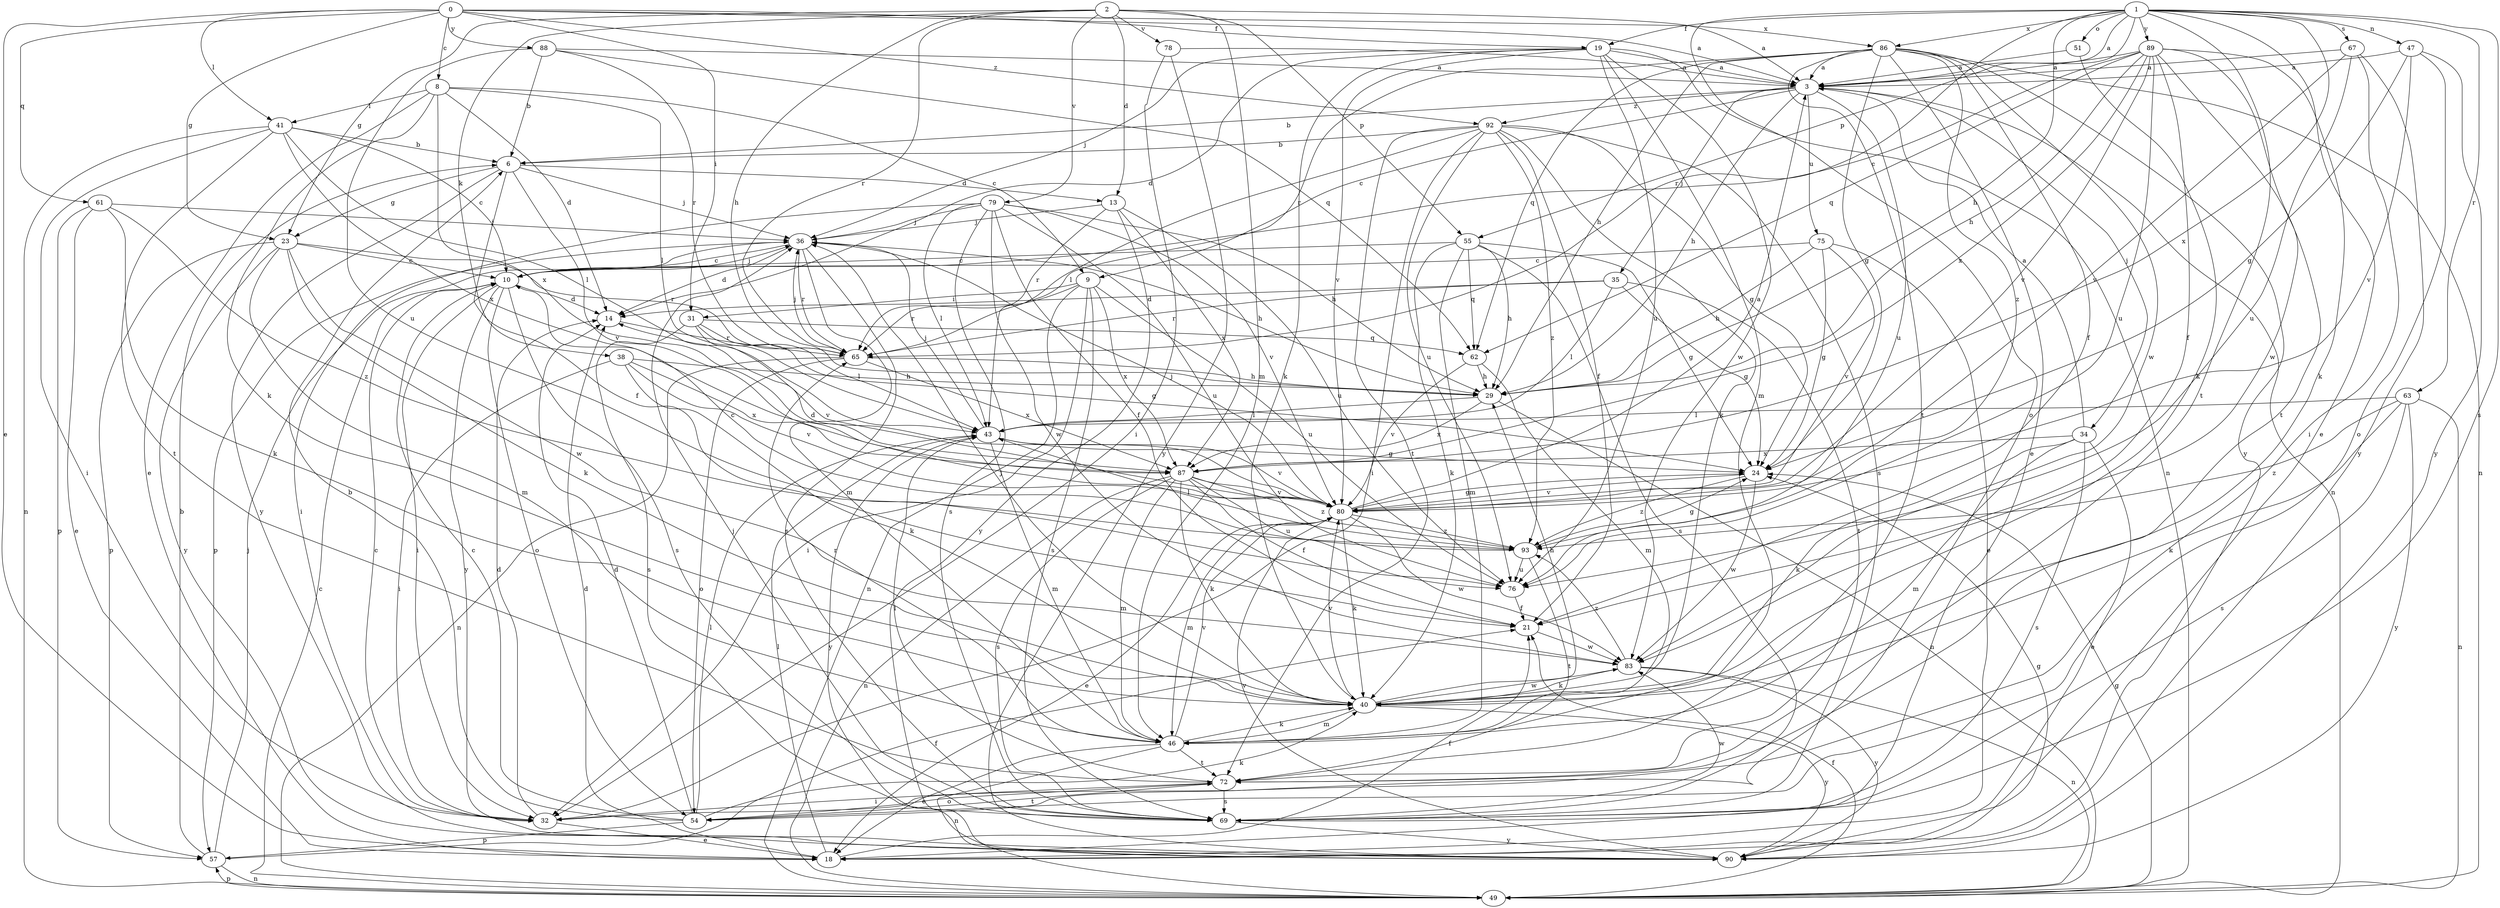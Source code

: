 strict digraph  {
0;
1;
2;
3;
6;
8;
9;
10;
13;
14;
18;
19;
21;
23;
24;
29;
31;
32;
34;
35;
36;
38;
40;
41;
43;
46;
47;
49;
51;
54;
55;
57;
61;
62;
63;
65;
67;
69;
72;
75;
76;
78;
79;
80;
83;
86;
87;
88;
89;
90;
92;
93;
0 -> 3  [label=a];
0 -> 8  [label=c];
0 -> 18  [label=e];
0 -> 19  [label=f];
0 -> 23  [label=g];
0 -> 31  [label=i];
0 -> 41  [label=l];
0 -> 61  [label=q];
0 -> 86  [label=x];
0 -> 88  [label=y];
0 -> 92  [label=z];
1 -> 3  [label=a];
1 -> 18  [label=e];
1 -> 19  [label=f];
1 -> 29  [label=h];
1 -> 47  [label=n];
1 -> 51  [label=o];
1 -> 54  [label=o];
1 -> 55  [label=p];
1 -> 63  [label=r];
1 -> 65  [label=r];
1 -> 67  [label=s];
1 -> 69  [label=s];
1 -> 72  [label=t];
1 -> 86  [label=x];
1 -> 87  [label=x];
1 -> 89  [label=y];
2 -> 3  [label=a];
2 -> 13  [label=d];
2 -> 23  [label=g];
2 -> 29  [label=h];
2 -> 38  [label=k];
2 -> 46  [label=m];
2 -> 55  [label=p];
2 -> 65  [label=r];
2 -> 78  [label=v];
2 -> 79  [label=v];
3 -> 6  [label=b];
3 -> 9  [label=c];
3 -> 29  [label=h];
3 -> 34  [label=j];
3 -> 35  [label=j];
3 -> 49  [label=n];
3 -> 75  [label=u];
3 -> 76  [label=u];
3 -> 92  [label=z];
6 -> 13  [label=d];
6 -> 21  [label=f];
6 -> 23  [label=g];
6 -> 36  [label=j];
6 -> 80  [label=v];
6 -> 90  [label=y];
8 -> 9  [label=c];
8 -> 14  [label=d];
8 -> 18  [label=e];
8 -> 40  [label=k];
8 -> 41  [label=l];
8 -> 43  [label=l];
8 -> 87  [label=x];
9 -> 31  [label=i];
9 -> 32  [label=i];
9 -> 49  [label=n];
9 -> 65  [label=r];
9 -> 69  [label=s];
9 -> 76  [label=u];
9 -> 87  [label=x];
10 -> 14  [label=d];
10 -> 32  [label=i];
10 -> 36  [label=j];
10 -> 54  [label=o];
10 -> 69  [label=s];
10 -> 90  [label=y];
13 -> 36  [label=j];
13 -> 65  [label=r];
13 -> 76  [label=u];
13 -> 87  [label=x];
13 -> 90  [label=y];
14 -> 65  [label=r];
18 -> 14  [label=d];
18 -> 21  [label=f];
18 -> 43  [label=l];
19 -> 3  [label=a];
19 -> 14  [label=d];
19 -> 36  [label=j];
19 -> 40  [label=k];
19 -> 46  [label=m];
19 -> 49  [label=n];
19 -> 76  [label=u];
19 -> 80  [label=v];
19 -> 83  [label=w];
21 -> 83  [label=w];
23 -> 10  [label=c];
23 -> 40  [label=k];
23 -> 46  [label=m];
23 -> 57  [label=p];
23 -> 65  [label=r];
23 -> 83  [label=w];
23 -> 90  [label=y];
24 -> 80  [label=v];
24 -> 83  [label=w];
24 -> 93  [label=z];
29 -> 43  [label=l];
29 -> 49  [label=n];
29 -> 87  [label=x];
31 -> 24  [label=g];
31 -> 43  [label=l];
31 -> 62  [label=q];
31 -> 69  [label=s];
31 -> 80  [label=v];
32 -> 10  [label=c];
32 -> 14  [label=d];
32 -> 18  [label=e];
34 -> 3  [label=a];
34 -> 18  [label=e];
34 -> 40  [label=k];
34 -> 46  [label=m];
34 -> 69  [label=s];
34 -> 87  [label=x];
35 -> 14  [label=d];
35 -> 24  [label=g];
35 -> 43  [label=l];
35 -> 65  [label=r];
35 -> 72  [label=t];
36 -> 10  [label=c];
36 -> 14  [label=d];
36 -> 29  [label=h];
36 -> 46  [label=m];
36 -> 57  [label=p];
36 -> 65  [label=r];
36 -> 69  [label=s];
38 -> 29  [label=h];
38 -> 32  [label=i];
38 -> 40  [label=k];
38 -> 80  [label=v];
38 -> 87  [label=x];
40 -> 29  [label=h];
40 -> 36  [label=j];
40 -> 46  [label=m];
40 -> 80  [label=v];
40 -> 83  [label=w];
40 -> 90  [label=y];
41 -> 6  [label=b];
41 -> 10  [label=c];
41 -> 32  [label=i];
41 -> 43  [label=l];
41 -> 49  [label=n];
41 -> 72  [label=t];
41 -> 87  [label=x];
43 -> 24  [label=g];
43 -> 36  [label=j];
43 -> 46  [label=m];
43 -> 80  [label=v];
43 -> 90  [label=y];
46 -> 18  [label=e];
46 -> 40  [label=k];
46 -> 49  [label=n];
46 -> 65  [label=r];
46 -> 72  [label=t];
46 -> 80  [label=v];
47 -> 3  [label=a];
47 -> 24  [label=g];
47 -> 54  [label=o];
47 -> 80  [label=v];
47 -> 90  [label=y];
49 -> 10  [label=c];
49 -> 21  [label=f];
49 -> 24  [label=g];
49 -> 57  [label=p];
51 -> 3  [label=a];
51 -> 40  [label=k];
54 -> 6  [label=b];
54 -> 10  [label=c];
54 -> 14  [label=d];
54 -> 40  [label=k];
54 -> 43  [label=l];
54 -> 57  [label=p];
54 -> 72  [label=t];
55 -> 10  [label=c];
55 -> 24  [label=g];
55 -> 29  [label=h];
55 -> 40  [label=k];
55 -> 46  [label=m];
55 -> 62  [label=q];
55 -> 69  [label=s];
57 -> 6  [label=b];
57 -> 21  [label=f];
57 -> 36  [label=j];
57 -> 49  [label=n];
61 -> 18  [label=e];
61 -> 36  [label=j];
61 -> 40  [label=k];
61 -> 57  [label=p];
61 -> 93  [label=z];
62 -> 29  [label=h];
62 -> 46  [label=m];
62 -> 80  [label=v];
63 -> 40  [label=k];
63 -> 43  [label=l];
63 -> 49  [label=n];
63 -> 69  [label=s];
63 -> 90  [label=y];
63 -> 93  [label=z];
65 -> 29  [label=h];
65 -> 36  [label=j];
65 -> 49  [label=n];
65 -> 54  [label=o];
65 -> 87  [label=x];
67 -> 3  [label=a];
67 -> 32  [label=i];
67 -> 76  [label=u];
67 -> 80  [label=v];
67 -> 90  [label=y];
69 -> 36  [label=j];
69 -> 83  [label=w];
69 -> 90  [label=y];
72 -> 32  [label=i];
72 -> 43  [label=l];
72 -> 54  [label=o];
72 -> 69  [label=s];
75 -> 10  [label=c];
75 -> 18  [label=e];
75 -> 24  [label=g];
75 -> 29  [label=h];
75 -> 80  [label=v];
76 -> 21  [label=f];
78 -> 3  [label=a];
78 -> 32  [label=i];
78 -> 90  [label=y];
79 -> 21  [label=f];
79 -> 29  [label=h];
79 -> 32  [label=i];
79 -> 36  [label=j];
79 -> 43  [label=l];
79 -> 69  [label=s];
79 -> 76  [label=u];
79 -> 80  [label=v];
79 -> 83  [label=w];
80 -> 3  [label=a];
80 -> 14  [label=d];
80 -> 18  [label=e];
80 -> 24  [label=g];
80 -> 36  [label=j];
80 -> 40  [label=k];
80 -> 46  [label=m];
80 -> 83  [label=w];
80 -> 93  [label=z];
83 -> 40  [label=k];
83 -> 49  [label=n];
83 -> 90  [label=y];
83 -> 93  [label=z];
86 -> 3  [label=a];
86 -> 18  [label=e];
86 -> 21  [label=f];
86 -> 24  [label=g];
86 -> 29  [label=h];
86 -> 49  [label=n];
86 -> 62  [label=q];
86 -> 65  [label=r];
86 -> 72  [label=t];
86 -> 83  [label=w];
86 -> 90  [label=y];
86 -> 93  [label=z];
87 -> 21  [label=f];
87 -> 40  [label=k];
87 -> 46  [label=m];
87 -> 49  [label=n];
87 -> 69  [label=s];
87 -> 76  [label=u];
87 -> 80  [label=v];
87 -> 93  [label=z];
88 -> 3  [label=a];
88 -> 6  [label=b];
88 -> 62  [label=q];
88 -> 65  [label=r];
88 -> 76  [label=u];
89 -> 3  [label=a];
89 -> 10  [label=c];
89 -> 21  [label=f];
89 -> 29  [label=h];
89 -> 40  [label=k];
89 -> 62  [label=q];
89 -> 72  [label=t];
89 -> 76  [label=u];
89 -> 80  [label=v];
89 -> 83  [label=w];
89 -> 87  [label=x];
90 -> 24  [label=g];
90 -> 80  [label=v];
92 -> 6  [label=b];
92 -> 21  [label=f];
92 -> 24  [label=g];
92 -> 32  [label=i];
92 -> 40  [label=k];
92 -> 43  [label=l];
92 -> 69  [label=s];
92 -> 72  [label=t];
92 -> 76  [label=u];
92 -> 93  [label=z];
93 -> 10  [label=c];
93 -> 24  [label=g];
93 -> 43  [label=l];
93 -> 72  [label=t];
93 -> 76  [label=u];
}

